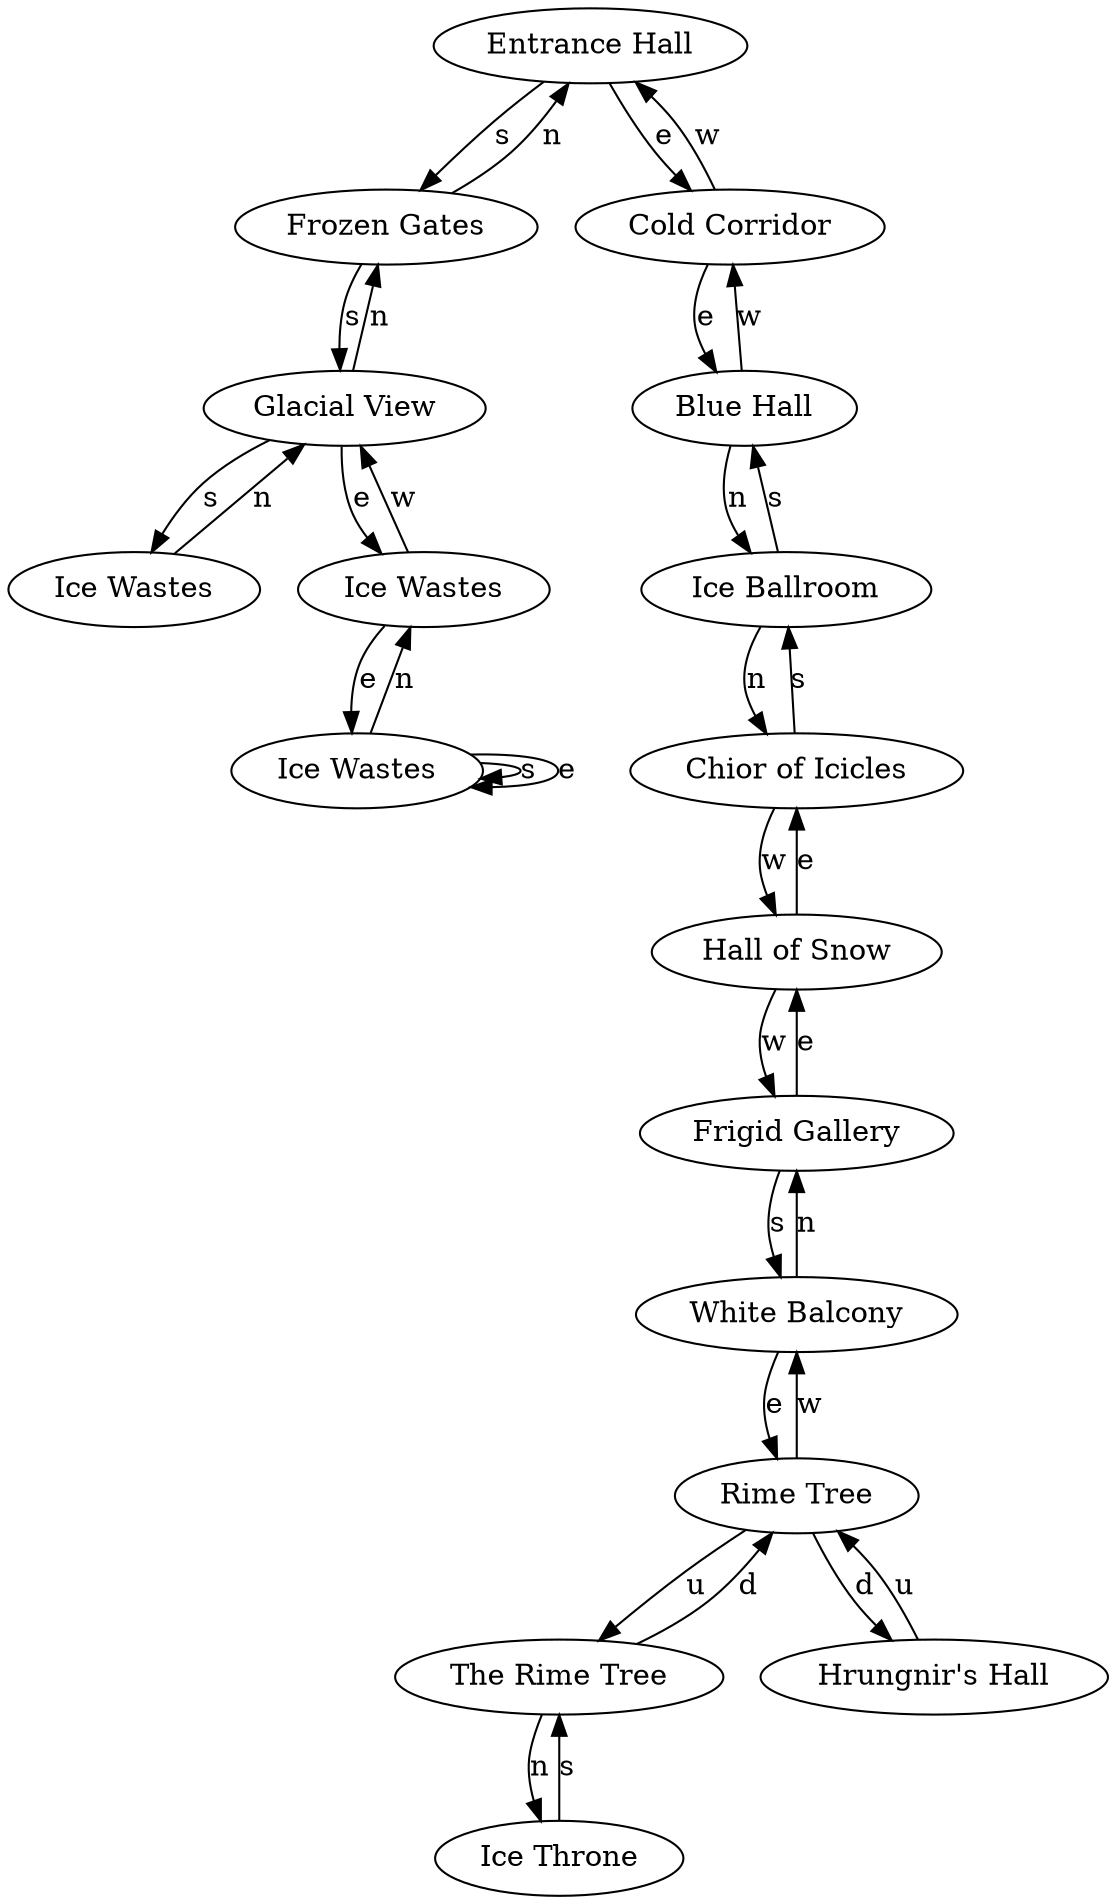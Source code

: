 digraph monster {
room_24 [label="Entrance Hall"];
room_24 -> room_408 [label="s"];
room_24 -> room_265 [label="e"];
room_205 [label="Ice Wastes"];
room_205 -> room_407 [label="n"];
room_212 [label="Ice Wastes"];
room_212 -> room_213 [label="e"];
room_212 -> room_407 [label="w"];
room_213 [label="Ice Wastes"];
room_213 -> room_212 [label="n"];
room_213 -> room_213 [label="s"];
room_213 -> room_213 [label="e"];
room_265 [label="Cold Corridor"];
room_265 -> room_266 [label="e"];
room_265 -> room_24 [label="w"];
room_266 [label="Blue Hall"];
room_266 -> room_272 [label="n"];
room_266 -> room_265 [label="w"];
room_272 [label="Ice Ballroom"];
room_272 -> room_273 [label="n"];
room_272 -> room_266 [label="s"];
room_273 [label="Chior of Icicles"];
room_273 -> room_272 [label="s"];
room_273 -> room_460 [label="w"];
room_407 [label="Glacial View"];
room_407 -> room_408 [label="n"];
room_407 -> room_205 [label="s"];
room_407 -> room_212 [label="e"];
room_408 [label="Frozen Gates"];
room_408 -> room_24 [label="n"];
room_408 -> room_407 [label="s"];
room_460 [label="Hall of Snow"];
room_460 -> room_273 [label="e"];
room_460 -> room_461 [label="w"];
room_461 [label="Frigid Gallery"];
room_461 -> room_462 [label="s"];
room_461 -> room_460 [label="e"];
room_462 [label="White Balcony"];
room_462 -> room_461 [label="n"];
room_462 -> room_463 [label="e"];
room_463 [label="Rime Tree"];
room_463 -> room_462 [label="w"];
room_463 -> room_467 [label="u"];
room_463 -> room_464 [label="d"];
room_464 [label="Hrungnir's Hall"];
room_464 -> room_463 [label="u"];
room_466 [label="Ice Throne"];
room_466 -> room_467 [label="s"];
room_467 [label="The Rime Tree"];
room_467 -> room_466 [label="n"];
room_467 -> room_463 [label="d"];
}
